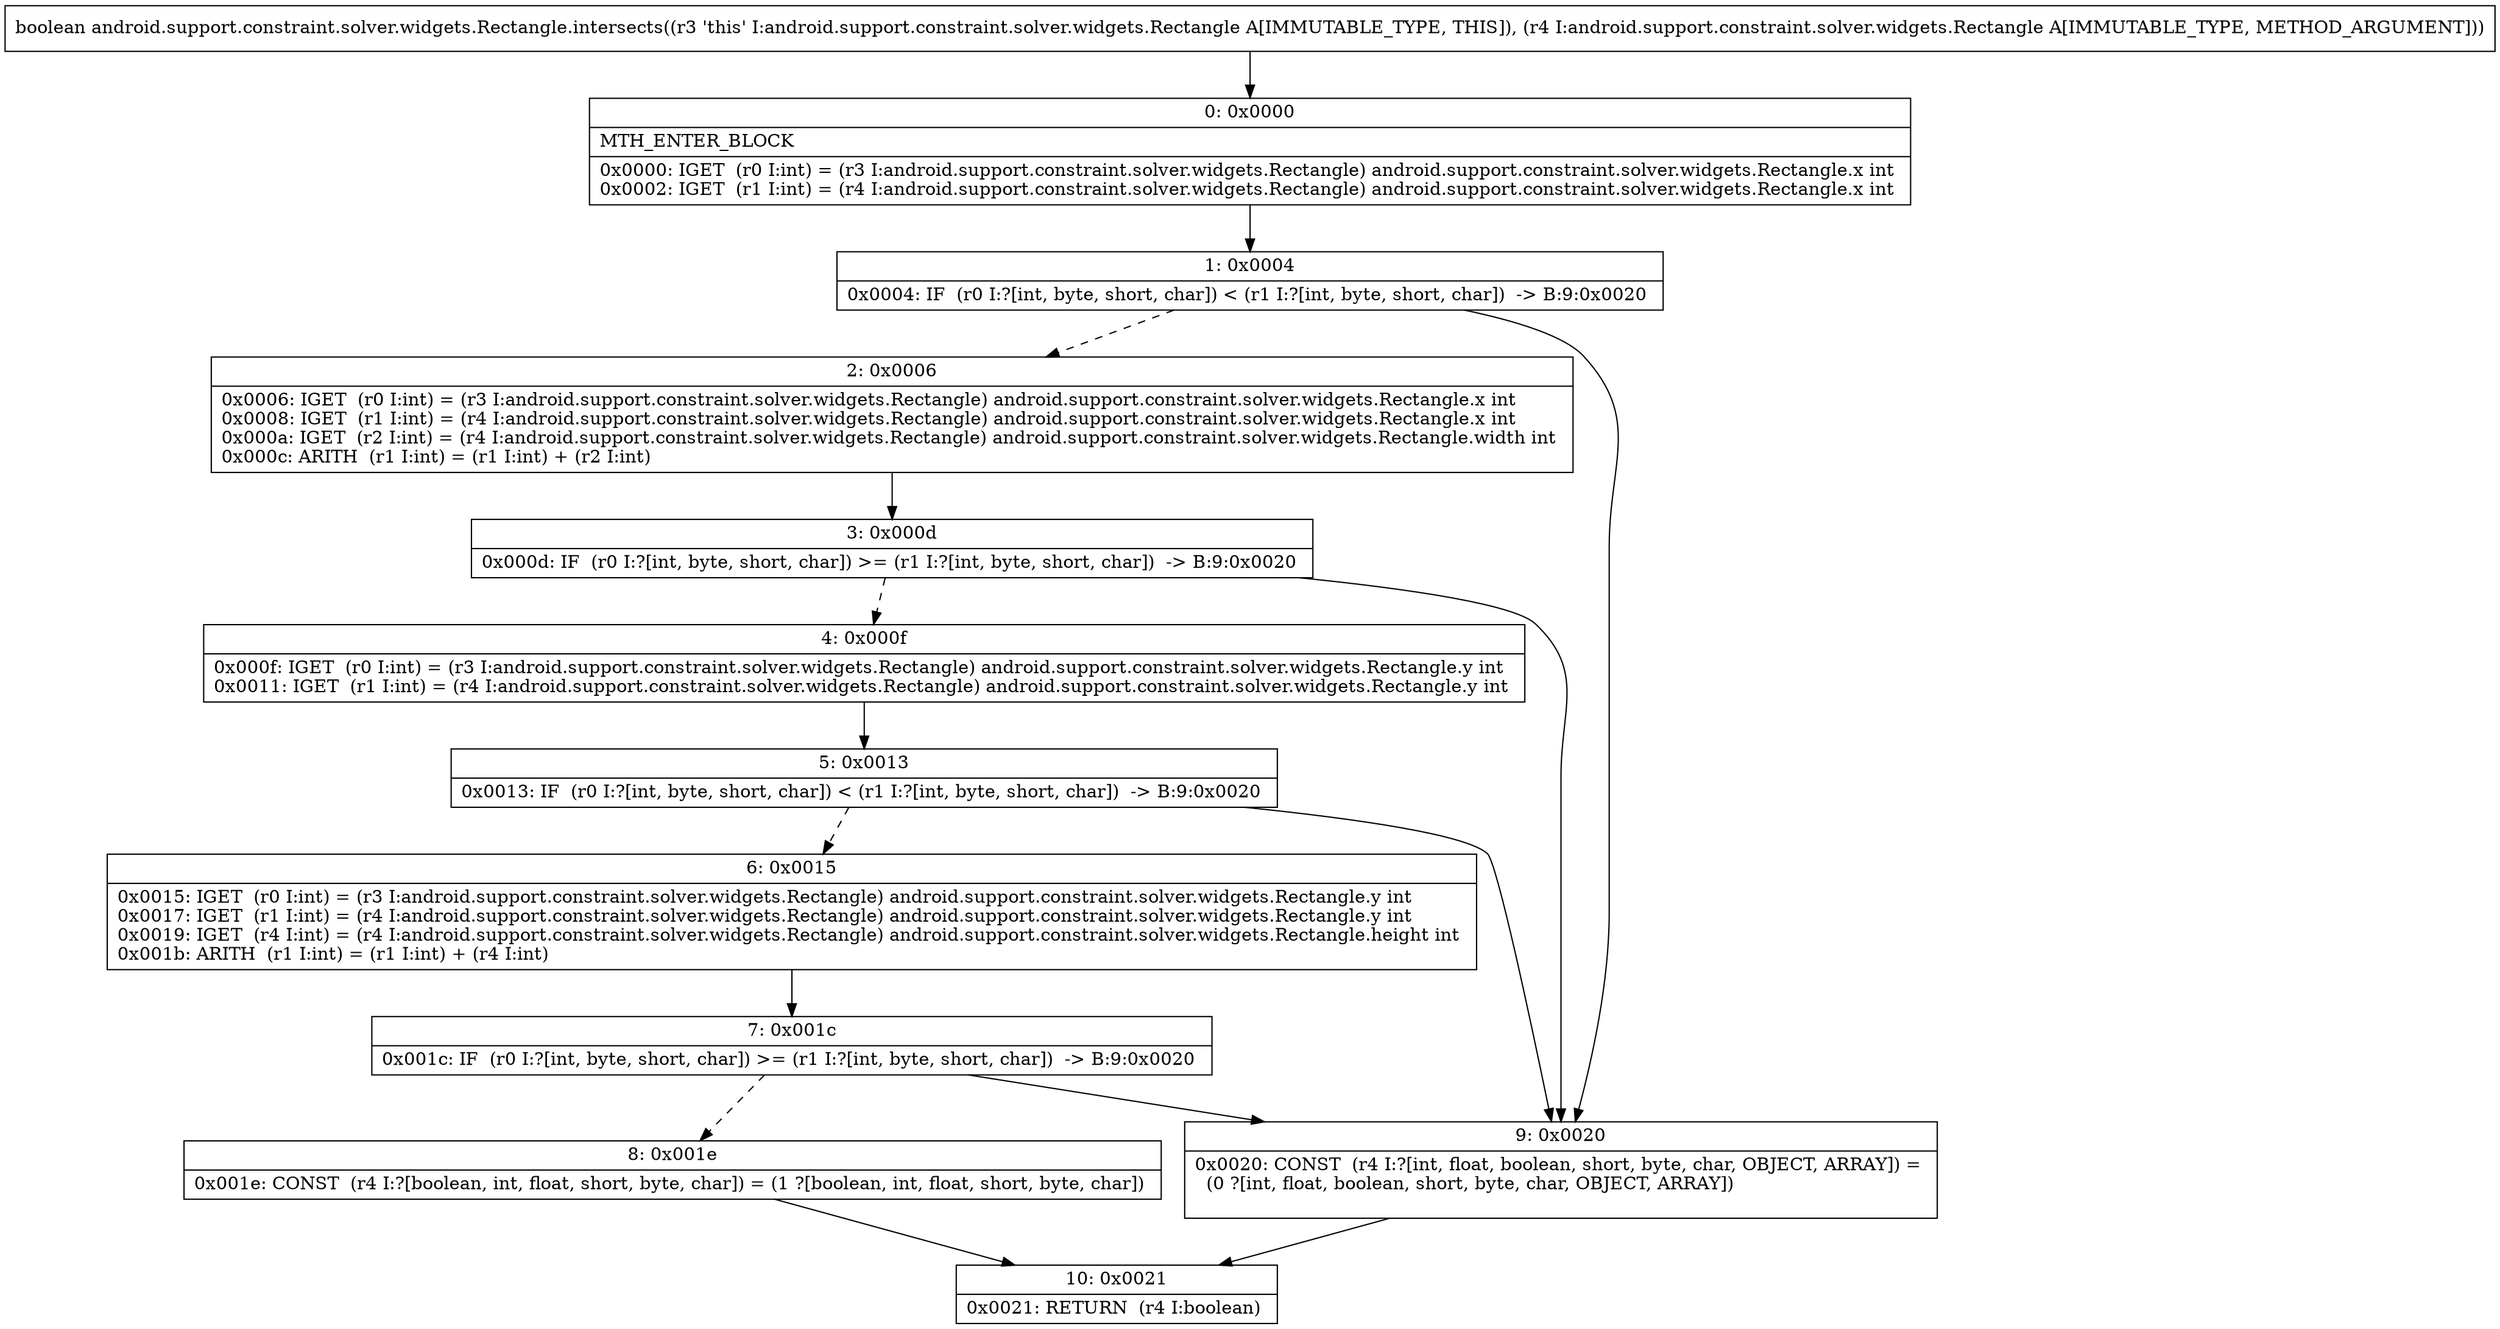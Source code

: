 digraph "CFG forandroid.support.constraint.solver.widgets.Rectangle.intersects(Landroid\/support\/constraint\/solver\/widgets\/Rectangle;)Z" {
Node_0 [shape=record,label="{0\:\ 0x0000|MTH_ENTER_BLOCK\l|0x0000: IGET  (r0 I:int) = (r3 I:android.support.constraint.solver.widgets.Rectangle) android.support.constraint.solver.widgets.Rectangle.x int \l0x0002: IGET  (r1 I:int) = (r4 I:android.support.constraint.solver.widgets.Rectangle) android.support.constraint.solver.widgets.Rectangle.x int \l}"];
Node_1 [shape=record,label="{1\:\ 0x0004|0x0004: IF  (r0 I:?[int, byte, short, char]) \< (r1 I:?[int, byte, short, char])  \-\> B:9:0x0020 \l}"];
Node_2 [shape=record,label="{2\:\ 0x0006|0x0006: IGET  (r0 I:int) = (r3 I:android.support.constraint.solver.widgets.Rectangle) android.support.constraint.solver.widgets.Rectangle.x int \l0x0008: IGET  (r1 I:int) = (r4 I:android.support.constraint.solver.widgets.Rectangle) android.support.constraint.solver.widgets.Rectangle.x int \l0x000a: IGET  (r2 I:int) = (r4 I:android.support.constraint.solver.widgets.Rectangle) android.support.constraint.solver.widgets.Rectangle.width int \l0x000c: ARITH  (r1 I:int) = (r1 I:int) + (r2 I:int) \l}"];
Node_3 [shape=record,label="{3\:\ 0x000d|0x000d: IF  (r0 I:?[int, byte, short, char]) \>= (r1 I:?[int, byte, short, char])  \-\> B:9:0x0020 \l}"];
Node_4 [shape=record,label="{4\:\ 0x000f|0x000f: IGET  (r0 I:int) = (r3 I:android.support.constraint.solver.widgets.Rectangle) android.support.constraint.solver.widgets.Rectangle.y int \l0x0011: IGET  (r1 I:int) = (r4 I:android.support.constraint.solver.widgets.Rectangle) android.support.constraint.solver.widgets.Rectangle.y int \l}"];
Node_5 [shape=record,label="{5\:\ 0x0013|0x0013: IF  (r0 I:?[int, byte, short, char]) \< (r1 I:?[int, byte, short, char])  \-\> B:9:0x0020 \l}"];
Node_6 [shape=record,label="{6\:\ 0x0015|0x0015: IGET  (r0 I:int) = (r3 I:android.support.constraint.solver.widgets.Rectangle) android.support.constraint.solver.widgets.Rectangle.y int \l0x0017: IGET  (r1 I:int) = (r4 I:android.support.constraint.solver.widgets.Rectangle) android.support.constraint.solver.widgets.Rectangle.y int \l0x0019: IGET  (r4 I:int) = (r4 I:android.support.constraint.solver.widgets.Rectangle) android.support.constraint.solver.widgets.Rectangle.height int \l0x001b: ARITH  (r1 I:int) = (r1 I:int) + (r4 I:int) \l}"];
Node_7 [shape=record,label="{7\:\ 0x001c|0x001c: IF  (r0 I:?[int, byte, short, char]) \>= (r1 I:?[int, byte, short, char])  \-\> B:9:0x0020 \l}"];
Node_8 [shape=record,label="{8\:\ 0x001e|0x001e: CONST  (r4 I:?[boolean, int, float, short, byte, char]) = (1 ?[boolean, int, float, short, byte, char]) \l}"];
Node_9 [shape=record,label="{9\:\ 0x0020|0x0020: CONST  (r4 I:?[int, float, boolean, short, byte, char, OBJECT, ARRAY]) = \l  (0 ?[int, float, boolean, short, byte, char, OBJECT, ARRAY])\l \l}"];
Node_10 [shape=record,label="{10\:\ 0x0021|0x0021: RETURN  (r4 I:boolean) \l}"];
MethodNode[shape=record,label="{boolean android.support.constraint.solver.widgets.Rectangle.intersects((r3 'this' I:android.support.constraint.solver.widgets.Rectangle A[IMMUTABLE_TYPE, THIS]), (r4 I:android.support.constraint.solver.widgets.Rectangle A[IMMUTABLE_TYPE, METHOD_ARGUMENT])) }"];
MethodNode -> Node_0;
Node_0 -> Node_1;
Node_1 -> Node_2[style=dashed];
Node_1 -> Node_9;
Node_2 -> Node_3;
Node_3 -> Node_4[style=dashed];
Node_3 -> Node_9;
Node_4 -> Node_5;
Node_5 -> Node_6[style=dashed];
Node_5 -> Node_9;
Node_6 -> Node_7;
Node_7 -> Node_8[style=dashed];
Node_7 -> Node_9;
Node_8 -> Node_10;
Node_9 -> Node_10;
}

